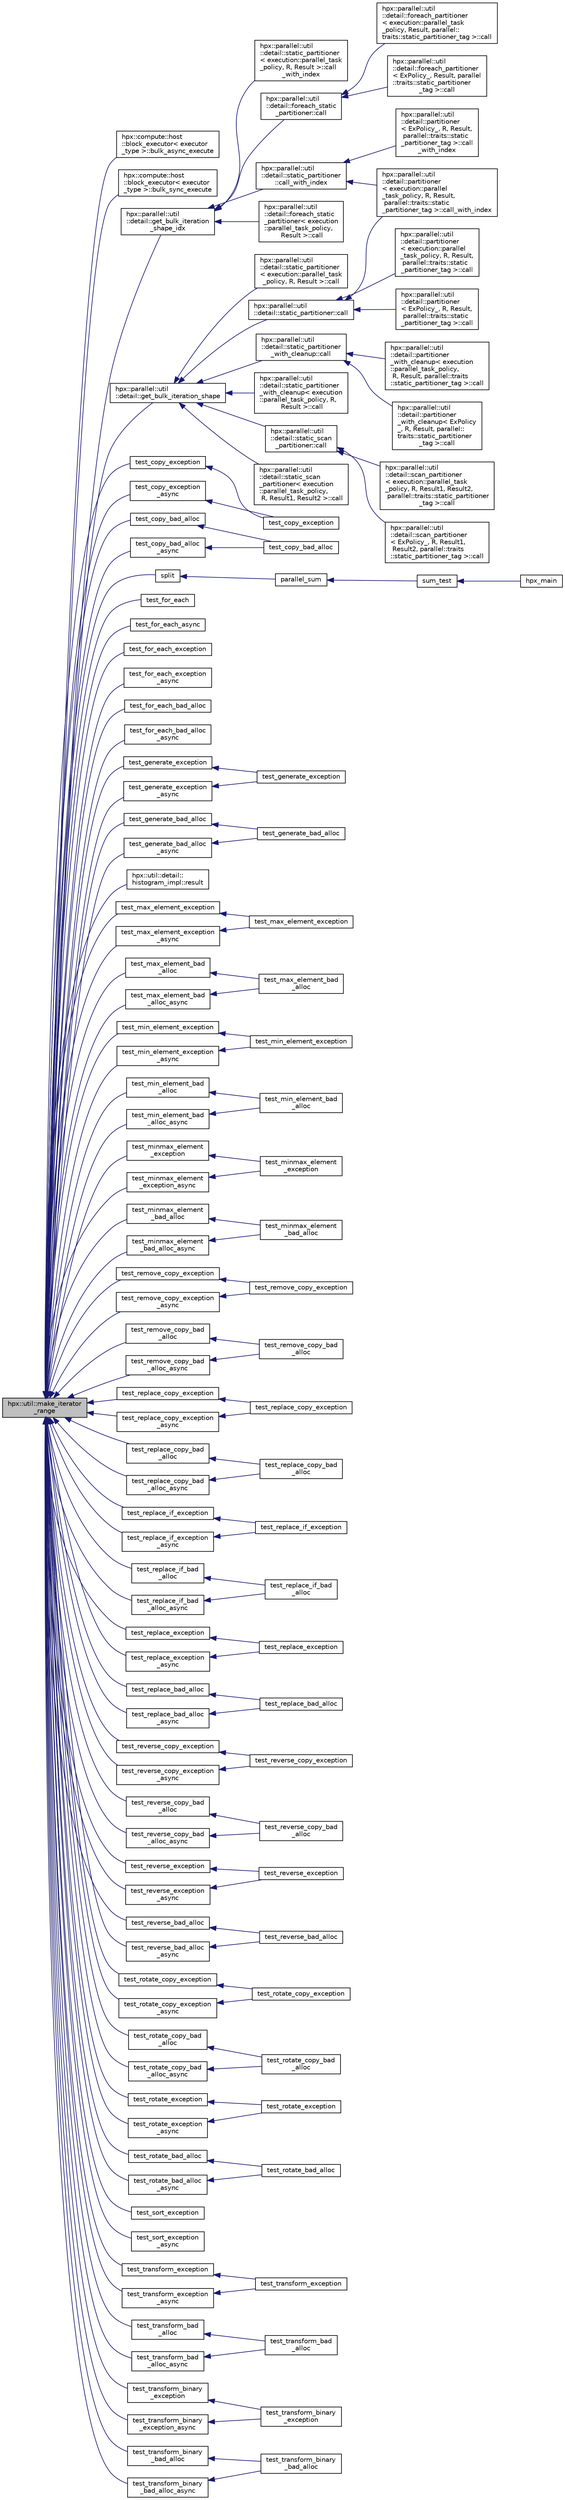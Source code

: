 digraph "hpx::util::make_iterator_range"
{
  edge [fontname="Helvetica",fontsize="10",labelfontname="Helvetica",labelfontsize="10"];
  node [fontname="Helvetica",fontsize="10",shape=record];
  rankdir="LR";
  Node5737 [label="hpx::util::make_iterator\l_range",height=0.2,width=0.4,color="black", fillcolor="grey75", style="filled", fontcolor="black"];
  Node5737 -> Node5738 [dir="back",color="midnightblue",fontsize="10",style="solid",fontname="Helvetica"];
  Node5738 [label="hpx::compute::host\l::block_executor\< executor\l_type \>::bulk_async_execute",height=0.2,width=0.4,color="black", fillcolor="white", style="filled",URL="$d5/d95/structhpx_1_1compute_1_1host_1_1block__executor.html#a8f79348c369921f679cb1b824d4b8020"];
  Node5737 -> Node5739 [dir="back",color="midnightblue",fontsize="10",style="solid",fontname="Helvetica"];
  Node5739 [label="hpx::compute::host\l::block_executor\< executor\l_type \>::bulk_sync_execute",height=0.2,width=0.4,color="black", fillcolor="white", style="filled",URL="$d5/d95/structhpx_1_1compute_1_1host_1_1block__executor.html#a9ceecc44a7152b532a3a423f97af427c"];
  Node5737 -> Node5740 [dir="back",color="midnightblue",fontsize="10",style="solid",fontname="Helvetica"];
  Node5740 [label="hpx::parallel::util\l::detail::get_bulk_iteration_shape",height=0.2,width=0.4,color="black", fillcolor="white", style="filled",URL="$db/d3e/namespacehpx_1_1parallel_1_1util_1_1detail.html#a86f73d13121a4afd334a34da6074ea24"];
  Node5740 -> Node5741 [dir="back",color="midnightblue",fontsize="10",style="solid",fontname="Helvetica"];
  Node5741 [label="hpx::parallel::util\l::detail::static_partitioner::call",height=0.2,width=0.4,color="black", fillcolor="white", style="filled",URL="$d0/d26/structhpx_1_1parallel_1_1util_1_1detail_1_1static__partitioner.html#a55606c265351f432a032ffd3f526c9f0"];
  Node5741 -> Node5742 [dir="back",color="midnightblue",fontsize="10",style="solid",fontname="Helvetica"];
  Node5742 [label="hpx::parallel::util\l::detail::partitioner\l\< ExPolicy_, R, Result,\l parallel::traits::static\l_partitioner_tag \>::call",height=0.2,width=0.4,color="black", fillcolor="white", style="filled",URL="$d9/da6/structhpx_1_1parallel_1_1util_1_1detail_1_1partitioner_3_01_ex_policy___00_01_r_00_01_result_00_f9188a728fbca94eb87dd779d6a026dd.html#a175d427f7214fb0049495e41dc2a54e1"];
  Node5741 -> Node5743 [dir="back",color="midnightblue",fontsize="10",style="solid",fontname="Helvetica"];
  Node5743 [label="hpx::parallel::util\l::detail::partitioner\l\< execution::parallel\l_task_policy, R, Result,\l parallel::traits::static\l_partitioner_tag \>::call",height=0.2,width=0.4,color="black", fillcolor="white", style="filled",URL="$d2/d63/structhpx_1_1parallel_1_1util_1_1detail_1_1partitioner_3_01execution_1_1parallel__task__policy_0969c76df517dcec21fca7bbe6c5e8dec.html#a9fc3a0dd370ba00d8094b228c71ea206"];
  Node5741 -> Node5744 [dir="back",color="midnightblue",fontsize="10",style="solid",fontname="Helvetica"];
  Node5744 [label="hpx::parallel::util\l::detail::partitioner\l\< execution::parallel\l_task_policy, R, Result,\l parallel::traits::static\l_partitioner_tag \>::call_with_index",height=0.2,width=0.4,color="black", fillcolor="white", style="filled",URL="$d2/d63/structhpx_1_1parallel_1_1util_1_1detail_1_1partitioner_3_01execution_1_1parallel__task__policy_0969c76df517dcec21fca7bbe6c5e8dec.html#ae29ad3ded2e96492f8b0d3f89630c55b"];
  Node5740 -> Node5745 [dir="back",color="midnightblue",fontsize="10",style="solid",fontname="Helvetica"];
  Node5745 [label="hpx::parallel::util\l::detail::static_partitioner\l\< execution::parallel_task\l_policy, R, Result \>::call",height=0.2,width=0.4,color="black", fillcolor="white", style="filled",URL="$df/dd6/structhpx_1_1parallel_1_1util_1_1detail_1_1static__partitioner_3_01execution_1_1parallel__task__e307c4332e9603f100a00570fb182e4c.html#a6d9e6f39a7ed61b51f4172be35f686f9"];
  Node5740 -> Node5746 [dir="back",color="midnightblue",fontsize="10",style="solid",fontname="Helvetica"];
  Node5746 [label="hpx::parallel::util\l::detail::static_partitioner\l_with_cleanup::call",height=0.2,width=0.4,color="black", fillcolor="white", style="filled",URL="$df/d7d/structhpx_1_1parallel_1_1util_1_1detail_1_1static__partitioner__with__cleanup.html#aeecd73fce300c09d9d3de28de56cd765"];
  Node5746 -> Node5747 [dir="back",color="midnightblue",fontsize="10",style="solid",fontname="Helvetica"];
  Node5747 [label="hpx::parallel::util\l::detail::partitioner\l_with_cleanup\< ExPolicy\l_, R, Result, parallel::\ltraits::static_partitioner\l_tag \>::call",height=0.2,width=0.4,color="black", fillcolor="white", style="filled",URL="$d0/d90/structhpx_1_1parallel_1_1util_1_1detail_1_1partitioner__with__cleanup_3_01_ex_policy___00_01_r_0c3e17ad3ae71a37de155a669555baeda.html#aeb9438bf721d28529588bf5af4bcddba"];
  Node5746 -> Node5748 [dir="back",color="midnightblue",fontsize="10",style="solid",fontname="Helvetica"];
  Node5748 [label="hpx::parallel::util\l::detail::partitioner\l_with_cleanup\< execution\l::parallel_task_policy,\l R, Result, parallel::traits\l::static_partitioner_tag \>::call",height=0.2,width=0.4,color="black", fillcolor="white", style="filled",URL="$d5/da7/structhpx_1_1parallel_1_1util_1_1detail_1_1partitioner__with__cleanup_3_01execution_1_1parallel_8673dcd98c12f633ab8c18b0022ea41a.html#a7b972bb926154f03e888a1b6fd127bcd"];
  Node5740 -> Node5749 [dir="back",color="midnightblue",fontsize="10",style="solid",fontname="Helvetica"];
  Node5749 [label="hpx::parallel::util\l::detail::static_partitioner\l_with_cleanup\< execution\l::parallel_task_policy, R,\l Result \>::call",height=0.2,width=0.4,color="black", fillcolor="white", style="filled",URL="$df/dd6/structhpx_1_1parallel_1_1util_1_1detail_1_1static__partitioner__with__cleanup_3_01execution_1_1pee81c4d5fba158bd787d5798cd50c2c1.html#a8ad4ccadbe61740176e6186256233fd2"];
  Node5740 -> Node5750 [dir="back",color="midnightblue",fontsize="10",style="solid",fontname="Helvetica"];
  Node5750 [label="hpx::parallel::util\l::detail::static_scan\l_partitioner::call",height=0.2,width=0.4,color="black", fillcolor="white", style="filled",URL="$d6/dba/structhpx_1_1parallel_1_1util_1_1detail_1_1static__scan__partitioner.html#a25ea6c014eef58f375a3ecbb2185ba0c"];
  Node5750 -> Node5751 [dir="back",color="midnightblue",fontsize="10",style="solid",fontname="Helvetica"];
  Node5751 [label="hpx::parallel::util\l::detail::scan_partitioner\l\< ExPolicy_, R, Result1,\l Result2, parallel::traits\l::static_partitioner_tag \>::call",height=0.2,width=0.4,color="black", fillcolor="white", style="filled",URL="$d3/dc5/structhpx_1_1parallel_1_1util_1_1detail_1_1scan__partitioner_3_01_ex_policy___00_01_r_00_01_resu8681f2069743f920fc415be5cbab4cfc.html#a81f03c80515157478188ed27de54ec14"];
  Node5750 -> Node5752 [dir="back",color="midnightblue",fontsize="10",style="solid",fontname="Helvetica"];
  Node5752 [label="hpx::parallel::util\l::detail::scan_partitioner\l\< execution::parallel_task\l_policy, R, Result1, Result2,\l parallel::traits::static_partitioner\l_tag \>::call",height=0.2,width=0.4,color="black", fillcolor="white", style="filled",URL="$dc/d0d/structhpx_1_1parallel_1_1util_1_1detail_1_1scan__partitioner_3_01execution_1_1parallel__task__po27cdc75dfa3303c868d1c8542c2a4e05.html#a668fa903a77643f2e22c7bdb3e02daee"];
  Node5740 -> Node5753 [dir="back",color="midnightblue",fontsize="10",style="solid",fontname="Helvetica"];
  Node5753 [label="hpx::parallel::util\l::detail::static_scan\l_partitioner\< execution\l::parallel_task_policy,\l R, Result1, Result2 \>::call",height=0.2,width=0.4,color="black", fillcolor="white", style="filled",URL="$de/d2e/structhpx_1_1parallel_1_1util_1_1detail_1_1static__scan__partitioner_3_01execution_1_1parallel__8e160c3c419a57c7f05e2f191722824c.html#a64299a0bd2c41bac5cd118e8ff392410"];
  Node5737 -> Node5754 [dir="back",color="midnightblue",fontsize="10",style="solid",fontname="Helvetica"];
  Node5754 [label="hpx::parallel::util\l::detail::get_bulk_iteration\l_shape_idx",height=0.2,width=0.4,color="black", fillcolor="white", style="filled",URL="$db/d3e/namespacehpx_1_1parallel_1_1util_1_1detail.html#a370c3e6a87ef9d31db12d80ae3733443"];
  Node5754 -> Node5755 [dir="back",color="midnightblue",fontsize="10",style="solid",fontname="Helvetica"];
  Node5755 [label="hpx::parallel::util\l::detail::foreach_static\l_partitioner::call",height=0.2,width=0.4,color="black", fillcolor="white", style="filled",URL="$d6/d6a/structhpx_1_1parallel_1_1util_1_1detail_1_1foreach__static__partitioner.html#adacc835452ced27726fb88e340a65546"];
  Node5755 -> Node5756 [dir="back",color="midnightblue",fontsize="10",style="solid",fontname="Helvetica"];
  Node5756 [label="hpx::parallel::util\l::detail::foreach_partitioner\l\< ExPolicy_, Result, parallel\l::traits::static_partitioner\l_tag \>::call",height=0.2,width=0.4,color="black", fillcolor="white", style="filled",URL="$db/d4c/structhpx_1_1parallel_1_1util_1_1detail_1_1foreach__partitioner_3_01_ex_policy___00_01_result_00f0905d86233521b217e190864e1ef9bf.html#aec3e49e5b0760bc3e17e7151fbb130db"];
  Node5755 -> Node5757 [dir="back",color="midnightblue",fontsize="10",style="solid",fontname="Helvetica"];
  Node5757 [label="hpx::parallel::util\l::detail::foreach_partitioner\l\< execution::parallel_task\l_policy, Result, parallel::\ltraits::static_partitioner_tag \>::call",height=0.2,width=0.4,color="black", fillcolor="white", style="filled",URL="$dc/dea/structhpx_1_1parallel_1_1util_1_1detail_1_1foreach__partitioner_3_01execution_1_1parallel__task_15c413fade2c2ea381c529c90fb01b95.html#a8231aec9aa2b550686dfb09068355222"];
  Node5754 -> Node5758 [dir="back",color="midnightblue",fontsize="10",style="solid",fontname="Helvetica"];
  Node5758 [label="hpx::parallel::util\l::detail::foreach_static\l_partitioner\< execution\l::parallel_task_policy,\l Result \>::call",height=0.2,width=0.4,color="black", fillcolor="white", style="filled",URL="$dc/d70/structhpx_1_1parallel_1_1util_1_1detail_1_1foreach__static__partitioner_3_01execution_1_1paralle8626d5c4384767c8555b9966fc809b75.html#a4879597fc0c82d45142cb561100c86f4"];
  Node5754 -> Node5759 [dir="back",color="midnightblue",fontsize="10",style="solid",fontname="Helvetica"];
  Node5759 [label="hpx::parallel::util\l::detail::static_partitioner\l::call_with_index",height=0.2,width=0.4,color="black", fillcolor="white", style="filled",URL="$d0/d26/structhpx_1_1parallel_1_1util_1_1detail_1_1static__partitioner.html#a042b7839c8ab773e61517e0d1581a02d"];
  Node5759 -> Node5760 [dir="back",color="midnightblue",fontsize="10",style="solid",fontname="Helvetica"];
  Node5760 [label="hpx::parallel::util\l::detail::partitioner\l\< ExPolicy_, R, Result,\l parallel::traits::static\l_partitioner_tag \>::call\l_with_index",height=0.2,width=0.4,color="black", fillcolor="white", style="filled",URL="$d9/da6/structhpx_1_1parallel_1_1util_1_1detail_1_1partitioner_3_01_ex_policy___00_01_r_00_01_result_00_f9188a728fbca94eb87dd779d6a026dd.html#ace9998b92da4f0f522b791aaefbe6db4"];
  Node5759 -> Node5744 [dir="back",color="midnightblue",fontsize="10",style="solid",fontname="Helvetica"];
  Node5754 -> Node5761 [dir="back",color="midnightblue",fontsize="10",style="solid",fontname="Helvetica"];
  Node5761 [label="hpx::parallel::util\l::detail::static_partitioner\l\< execution::parallel_task\l_policy, R, Result \>::call\l_with_index",height=0.2,width=0.4,color="black", fillcolor="white", style="filled",URL="$df/dd6/structhpx_1_1parallel_1_1util_1_1detail_1_1static__partitioner_3_01execution_1_1parallel__task__e307c4332e9603f100a00570fb182e4c.html#ac1f9791eef7a7d0965e568a55d384ad9"];
  Node5737 -> Node5762 [dir="back",color="midnightblue",fontsize="10",style="solid",fontname="Helvetica"];
  Node5762 [label="test_copy_exception",height=0.2,width=0.4,color="black", fillcolor="white", style="filled",URL="$d8/d92/copy__range_8cpp.html#a8ffc3bbb8c0f16b653e0f5c7cc243f21"];
  Node5762 -> Node5763 [dir="back",color="midnightblue",fontsize="10",style="solid",fontname="Helvetica"];
  Node5763 [label="test_copy_exception",height=0.2,width=0.4,color="black", fillcolor="white", style="filled",URL="$d8/d92/copy__range_8cpp.html#af7fb37549a32793d916e9bad873d5813"];
  Node5737 -> Node5764 [dir="back",color="midnightblue",fontsize="10",style="solid",fontname="Helvetica"];
  Node5764 [label="test_copy_exception\l_async",height=0.2,width=0.4,color="black", fillcolor="white", style="filled",URL="$d8/d92/copy__range_8cpp.html#a975f6058b2ad575758bb9c1b54a1c464"];
  Node5764 -> Node5763 [dir="back",color="midnightblue",fontsize="10",style="solid",fontname="Helvetica"];
  Node5737 -> Node5765 [dir="back",color="midnightblue",fontsize="10",style="solid",fontname="Helvetica"];
  Node5765 [label="test_copy_bad_alloc",height=0.2,width=0.4,color="black", fillcolor="white", style="filled",URL="$d8/d92/copy__range_8cpp.html#a4c5374392b9ae4528dc31288a3a45d20"];
  Node5765 -> Node5766 [dir="back",color="midnightblue",fontsize="10",style="solid",fontname="Helvetica"];
  Node5766 [label="test_copy_bad_alloc",height=0.2,width=0.4,color="black", fillcolor="white", style="filled",URL="$d8/d92/copy__range_8cpp.html#aedcfd9653ff5c789744b7fa97fdf2823"];
  Node5737 -> Node5767 [dir="back",color="midnightblue",fontsize="10",style="solid",fontname="Helvetica"];
  Node5767 [label="test_copy_bad_alloc\l_async",height=0.2,width=0.4,color="black", fillcolor="white", style="filled",URL="$d8/d92/copy__range_8cpp.html#aae3d66abea479b770899329ccb071715"];
  Node5767 -> Node5766 [dir="back",color="midnightblue",fontsize="10",style="solid",fontname="Helvetica"];
  Node5737 -> Node5768 [dir="back",color="midnightblue",fontsize="10",style="solid",fontname="Helvetica"];
  Node5768 [label="split",height=0.2,width=0.4,color="black", fillcolor="white", style="filled",URL="$d9/dca/created__executor_8cpp.html#a93788ea6faf31003f71a7ef49dbb0ec3"];
  Node5768 -> Node5769 [dir="back",color="midnightblue",fontsize="10",style="solid",fontname="Helvetica"];
  Node5769 [label="parallel_sum",height=0.2,width=0.4,color="black", fillcolor="white", style="filled",URL="$d9/dca/created__executor_8cpp.html#a80274c30da23d7824ffc381645cbcfeb"];
  Node5769 -> Node5770 [dir="back",color="midnightblue",fontsize="10",style="solid",fontname="Helvetica"];
  Node5770 [label="sum_test",height=0.2,width=0.4,color="black", fillcolor="white", style="filled",URL="$d9/dca/created__executor_8cpp.html#a00698497aebbb08ccb1fafc32f2e52a2"];
  Node5770 -> Node5771 [dir="back",color="midnightblue",fontsize="10",style="solid",fontname="Helvetica"];
  Node5771 [label="hpx_main",height=0.2,width=0.4,color="black", fillcolor="white", style="filled",URL="$d9/dca/created__executor_8cpp.html#a4ca51ec94fa82421fc621b58eef7b01c"];
  Node5737 -> Node5772 [dir="back",color="midnightblue",fontsize="10",style="solid",fontname="Helvetica"];
  Node5772 [label="test_for_each",height=0.2,width=0.4,color="black", fillcolor="white", style="filled",URL="$d1/da3/container__algorithms_2foreach__tests_8hpp.html#a9a7a05e9964560c9198de48f388c9129"];
  Node5737 -> Node5773 [dir="back",color="midnightblue",fontsize="10",style="solid",fontname="Helvetica"];
  Node5773 [label="test_for_each_async",height=0.2,width=0.4,color="black", fillcolor="white", style="filled",URL="$d1/da3/container__algorithms_2foreach__tests_8hpp.html#a69c5edf24498613fdeab313a0c08e59f"];
  Node5737 -> Node5774 [dir="back",color="midnightblue",fontsize="10",style="solid",fontname="Helvetica"];
  Node5774 [label="test_for_each_exception",height=0.2,width=0.4,color="black", fillcolor="white", style="filled",URL="$d1/da3/container__algorithms_2foreach__tests_8hpp.html#ad0f3c324ed615b2ca135f3e4ac3a6f20"];
  Node5737 -> Node5775 [dir="back",color="midnightblue",fontsize="10",style="solid",fontname="Helvetica"];
  Node5775 [label="test_for_each_exception\l_async",height=0.2,width=0.4,color="black", fillcolor="white", style="filled",URL="$d1/da3/container__algorithms_2foreach__tests_8hpp.html#a56b2595f60e34fe8cb238784438587e3"];
  Node5737 -> Node5776 [dir="back",color="midnightblue",fontsize="10",style="solid",fontname="Helvetica"];
  Node5776 [label="test_for_each_bad_alloc",height=0.2,width=0.4,color="black", fillcolor="white", style="filled",URL="$d1/da3/container__algorithms_2foreach__tests_8hpp.html#a7a454cda4d13457f77614f117dd35ceb"];
  Node5737 -> Node5777 [dir="back",color="midnightblue",fontsize="10",style="solid",fontname="Helvetica"];
  Node5777 [label="test_for_each_bad_alloc\l_async",height=0.2,width=0.4,color="black", fillcolor="white", style="filled",URL="$d1/da3/container__algorithms_2foreach__tests_8hpp.html#a686bc1e7a8f2a6f6f7b7915a7e078889"];
  Node5737 -> Node5778 [dir="back",color="midnightblue",fontsize="10",style="solid",fontname="Helvetica"];
  Node5778 [label="test_generate_exception",height=0.2,width=0.4,color="black", fillcolor="white", style="filled",URL="$d3/d4f/generate__range_8cpp.html#aa82ec188c84295dc58595a25b5046a35"];
  Node5778 -> Node5779 [dir="back",color="midnightblue",fontsize="10",style="solid",fontname="Helvetica"];
  Node5779 [label="test_generate_exception",height=0.2,width=0.4,color="black", fillcolor="white", style="filled",URL="$d3/d4f/generate__range_8cpp.html#a58c7f2d3388fcc0591cf78430d449156"];
  Node5737 -> Node5780 [dir="back",color="midnightblue",fontsize="10",style="solid",fontname="Helvetica"];
  Node5780 [label="test_generate_exception\l_async",height=0.2,width=0.4,color="black", fillcolor="white", style="filled",URL="$d3/d4f/generate__range_8cpp.html#abd98b9bbbbd5e1ab6b3e764723492fc8"];
  Node5780 -> Node5779 [dir="back",color="midnightblue",fontsize="10",style="solid",fontname="Helvetica"];
  Node5737 -> Node5781 [dir="back",color="midnightblue",fontsize="10",style="solid",fontname="Helvetica"];
  Node5781 [label="test_generate_bad_alloc",height=0.2,width=0.4,color="black", fillcolor="white", style="filled",URL="$d3/d4f/generate__range_8cpp.html#ab44bbc50ca526f3e66d459f6148e9be4"];
  Node5781 -> Node5782 [dir="back",color="midnightblue",fontsize="10",style="solid",fontname="Helvetica"];
  Node5782 [label="test_generate_bad_alloc",height=0.2,width=0.4,color="black", fillcolor="white", style="filled",URL="$d3/d4f/generate__range_8cpp.html#abaa09ae5104c3bb209c065c7260f2f2f"];
  Node5737 -> Node5783 [dir="back",color="midnightblue",fontsize="10",style="solid",fontname="Helvetica"];
  Node5783 [label="test_generate_bad_alloc\l_async",height=0.2,width=0.4,color="black", fillcolor="white", style="filled",URL="$d3/d4f/generate__range_8cpp.html#a335e0ec245138b5ed2658cc30c8ac46c"];
  Node5783 -> Node5782 [dir="back",color="midnightblue",fontsize="10",style="solid",fontname="Helvetica"];
  Node5737 -> Node5784 [dir="back",color="midnightblue",fontsize="10",style="solid",fontname="Helvetica"];
  Node5784 [label="hpx::util::detail::\lhistogram_impl::result",height=0.2,width=0.4,color="black", fillcolor="white", style="filled",URL="$d2/d12/structhpx_1_1util_1_1detail_1_1histogram__impl.html#a9474e8686cbbc4d962ed5f085fd3c1e8"];
  Node5737 -> Node5785 [dir="back",color="midnightblue",fontsize="10",style="solid",fontname="Helvetica"];
  Node5785 [label="test_max_element_exception",height=0.2,width=0.4,color="black", fillcolor="white", style="filled",URL="$d2/de4/max__element__range_8cpp.html#aaaacdfed9386dd8374aec16ef5565fab"];
  Node5785 -> Node5786 [dir="back",color="midnightblue",fontsize="10",style="solid",fontname="Helvetica"];
  Node5786 [label="test_max_element_exception",height=0.2,width=0.4,color="black", fillcolor="white", style="filled",URL="$d2/de4/max__element__range_8cpp.html#a2e2091dec7650a985ec02686ef7dd4dc"];
  Node5737 -> Node5787 [dir="back",color="midnightblue",fontsize="10",style="solid",fontname="Helvetica"];
  Node5787 [label="test_max_element_exception\l_async",height=0.2,width=0.4,color="black", fillcolor="white", style="filled",URL="$d2/de4/max__element__range_8cpp.html#a8b8640289c27b9e56feb9ac6656061da"];
  Node5787 -> Node5786 [dir="back",color="midnightblue",fontsize="10",style="solid",fontname="Helvetica"];
  Node5737 -> Node5788 [dir="back",color="midnightblue",fontsize="10",style="solid",fontname="Helvetica"];
  Node5788 [label="test_max_element_bad\l_alloc",height=0.2,width=0.4,color="black", fillcolor="white", style="filled",URL="$d2/de4/max__element__range_8cpp.html#abc03a44acd08b719fed3b62dff8317c9"];
  Node5788 -> Node5789 [dir="back",color="midnightblue",fontsize="10",style="solid",fontname="Helvetica"];
  Node5789 [label="test_max_element_bad\l_alloc",height=0.2,width=0.4,color="black", fillcolor="white", style="filled",URL="$d2/de4/max__element__range_8cpp.html#a1662e63af03153f8a0bdcf2052a4219e"];
  Node5737 -> Node5790 [dir="back",color="midnightblue",fontsize="10",style="solid",fontname="Helvetica"];
  Node5790 [label="test_max_element_bad\l_alloc_async",height=0.2,width=0.4,color="black", fillcolor="white", style="filled",URL="$d2/de4/max__element__range_8cpp.html#a5eba34dbe62d9eb659bfbb04d703ef57"];
  Node5790 -> Node5789 [dir="back",color="midnightblue",fontsize="10",style="solid",fontname="Helvetica"];
  Node5737 -> Node5791 [dir="back",color="midnightblue",fontsize="10",style="solid",fontname="Helvetica"];
  Node5791 [label="test_min_element_exception",height=0.2,width=0.4,color="black", fillcolor="white", style="filled",URL="$da/d24/min__element__range_8cpp.html#add73b64a1f6f62cac842727ee1e14e7a"];
  Node5791 -> Node5792 [dir="back",color="midnightblue",fontsize="10",style="solid",fontname="Helvetica"];
  Node5792 [label="test_min_element_exception",height=0.2,width=0.4,color="black", fillcolor="white", style="filled",URL="$da/d24/min__element__range_8cpp.html#a17bc218b988d61f5b271af90e7ba8fca"];
  Node5737 -> Node5793 [dir="back",color="midnightblue",fontsize="10",style="solid",fontname="Helvetica"];
  Node5793 [label="test_min_element_exception\l_async",height=0.2,width=0.4,color="black", fillcolor="white", style="filled",URL="$da/d24/min__element__range_8cpp.html#a1c9e82864dcb121b9f75ba2dd536d07b"];
  Node5793 -> Node5792 [dir="back",color="midnightblue",fontsize="10",style="solid",fontname="Helvetica"];
  Node5737 -> Node5794 [dir="back",color="midnightblue",fontsize="10",style="solid",fontname="Helvetica"];
  Node5794 [label="test_min_element_bad\l_alloc",height=0.2,width=0.4,color="black", fillcolor="white", style="filled",URL="$da/d24/min__element__range_8cpp.html#a2186639790406b9588796b99f1deaf93"];
  Node5794 -> Node5795 [dir="back",color="midnightblue",fontsize="10",style="solid",fontname="Helvetica"];
  Node5795 [label="test_min_element_bad\l_alloc",height=0.2,width=0.4,color="black", fillcolor="white", style="filled",URL="$da/d24/min__element__range_8cpp.html#a9840ad53b3658443caaa9011f7c968cd"];
  Node5737 -> Node5796 [dir="back",color="midnightblue",fontsize="10",style="solid",fontname="Helvetica"];
  Node5796 [label="test_min_element_bad\l_alloc_async",height=0.2,width=0.4,color="black", fillcolor="white", style="filled",URL="$da/d24/min__element__range_8cpp.html#a6ee3d9a9bed4a4ee160b384eec0448ff"];
  Node5796 -> Node5795 [dir="back",color="midnightblue",fontsize="10",style="solid",fontname="Helvetica"];
  Node5737 -> Node5797 [dir="back",color="midnightblue",fontsize="10",style="solid",fontname="Helvetica"];
  Node5797 [label="test_minmax_element\l_exception",height=0.2,width=0.4,color="black", fillcolor="white", style="filled",URL="$d4/d1d/minmax__element__range_8cpp.html#a6c554240d1921890089d85a6b2531b8d"];
  Node5797 -> Node5798 [dir="back",color="midnightblue",fontsize="10",style="solid",fontname="Helvetica"];
  Node5798 [label="test_minmax_element\l_exception",height=0.2,width=0.4,color="black", fillcolor="white", style="filled",URL="$d4/d1d/minmax__element__range_8cpp.html#ad43fe08356dc1546eaa615109f787b3e"];
  Node5737 -> Node5799 [dir="back",color="midnightblue",fontsize="10",style="solid",fontname="Helvetica"];
  Node5799 [label="test_minmax_element\l_exception_async",height=0.2,width=0.4,color="black", fillcolor="white", style="filled",URL="$d4/d1d/minmax__element__range_8cpp.html#a5873caab4d72b78be1cdeecf7df5b204"];
  Node5799 -> Node5798 [dir="back",color="midnightblue",fontsize="10",style="solid",fontname="Helvetica"];
  Node5737 -> Node5800 [dir="back",color="midnightblue",fontsize="10",style="solid",fontname="Helvetica"];
  Node5800 [label="test_minmax_element\l_bad_alloc",height=0.2,width=0.4,color="black", fillcolor="white", style="filled",URL="$d4/d1d/minmax__element__range_8cpp.html#a4675e9cffc8e02bf604e200238802d9b"];
  Node5800 -> Node5801 [dir="back",color="midnightblue",fontsize="10",style="solid",fontname="Helvetica"];
  Node5801 [label="test_minmax_element\l_bad_alloc",height=0.2,width=0.4,color="black", fillcolor="white", style="filled",URL="$d4/d1d/minmax__element__range_8cpp.html#a2cbe410312a8596fc6664724577c2516"];
  Node5737 -> Node5802 [dir="back",color="midnightblue",fontsize="10",style="solid",fontname="Helvetica"];
  Node5802 [label="test_minmax_element\l_bad_alloc_async",height=0.2,width=0.4,color="black", fillcolor="white", style="filled",URL="$d4/d1d/minmax__element__range_8cpp.html#a3cacfaf7ae6e93d1f75f35ef8fc796c9"];
  Node5802 -> Node5801 [dir="back",color="midnightblue",fontsize="10",style="solid",fontname="Helvetica"];
  Node5737 -> Node5803 [dir="back",color="midnightblue",fontsize="10",style="solid",fontname="Helvetica"];
  Node5803 [label="test_remove_copy_exception",height=0.2,width=0.4,color="black", fillcolor="white", style="filled",URL="$dd/d90/remove__copy__range_8cpp.html#ade161dbac4da456366fdd180ef4fd9fe"];
  Node5803 -> Node5804 [dir="back",color="midnightblue",fontsize="10",style="solid",fontname="Helvetica"];
  Node5804 [label="test_remove_copy_exception",height=0.2,width=0.4,color="black", fillcolor="white", style="filled",URL="$dd/d90/remove__copy__range_8cpp.html#adefefa808aba9dcfc42bd88c00617e40"];
  Node5737 -> Node5805 [dir="back",color="midnightblue",fontsize="10",style="solid",fontname="Helvetica"];
  Node5805 [label="test_remove_copy_exception\l_async",height=0.2,width=0.4,color="black", fillcolor="white", style="filled",URL="$dd/d90/remove__copy__range_8cpp.html#aca460447abac0ed13793413af4c94916"];
  Node5805 -> Node5804 [dir="back",color="midnightblue",fontsize="10",style="solid",fontname="Helvetica"];
  Node5737 -> Node5806 [dir="back",color="midnightblue",fontsize="10",style="solid",fontname="Helvetica"];
  Node5806 [label="test_remove_copy_bad\l_alloc",height=0.2,width=0.4,color="black", fillcolor="white", style="filled",URL="$dd/d90/remove__copy__range_8cpp.html#a2a045a3436f9006dbc87b5d1fb754b04"];
  Node5806 -> Node5807 [dir="back",color="midnightblue",fontsize="10",style="solid",fontname="Helvetica"];
  Node5807 [label="test_remove_copy_bad\l_alloc",height=0.2,width=0.4,color="black", fillcolor="white", style="filled",URL="$dd/d90/remove__copy__range_8cpp.html#aaa5d6a576869de83052da72e204cca4e"];
  Node5737 -> Node5808 [dir="back",color="midnightblue",fontsize="10",style="solid",fontname="Helvetica"];
  Node5808 [label="test_remove_copy_bad\l_alloc_async",height=0.2,width=0.4,color="black", fillcolor="white", style="filled",URL="$dd/d90/remove__copy__range_8cpp.html#afcb455fc3dc494aa9459bb0666d7244f"];
  Node5808 -> Node5807 [dir="back",color="midnightblue",fontsize="10",style="solid",fontname="Helvetica"];
  Node5737 -> Node5809 [dir="back",color="midnightblue",fontsize="10",style="solid",fontname="Helvetica"];
  Node5809 [label="test_replace_copy_exception",height=0.2,width=0.4,color="black", fillcolor="white", style="filled",URL="$d9/def/replace__copy__range_8cpp.html#a032fc60b73afe2d16ed8f2a2262589bd"];
  Node5809 -> Node5810 [dir="back",color="midnightblue",fontsize="10",style="solid",fontname="Helvetica"];
  Node5810 [label="test_replace_copy_exception",height=0.2,width=0.4,color="black", fillcolor="white", style="filled",URL="$d9/def/replace__copy__range_8cpp.html#abb1d6ba724cd2fdebb17aee271be0d77"];
  Node5737 -> Node5811 [dir="back",color="midnightblue",fontsize="10",style="solid",fontname="Helvetica"];
  Node5811 [label="test_replace_copy_exception\l_async",height=0.2,width=0.4,color="black", fillcolor="white", style="filled",URL="$d9/def/replace__copy__range_8cpp.html#a9db729b32161bca1230b60b058919f61"];
  Node5811 -> Node5810 [dir="back",color="midnightblue",fontsize="10",style="solid",fontname="Helvetica"];
  Node5737 -> Node5812 [dir="back",color="midnightblue",fontsize="10",style="solid",fontname="Helvetica"];
  Node5812 [label="test_replace_copy_bad\l_alloc",height=0.2,width=0.4,color="black", fillcolor="white", style="filled",URL="$d9/def/replace__copy__range_8cpp.html#ab15aabac8a50a619a5bc5ece392e5d00"];
  Node5812 -> Node5813 [dir="back",color="midnightblue",fontsize="10",style="solid",fontname="Helvetica"];
  Node5813 [label="test_replace_copy_bad\l_alloc",height=0.2,width=0.4,color="black", fillcolor="white", style="filled",URL="$d9/def/replace__copy__range_8cpp.html#a77dfd83429a8c803ddbdf2d75e1b648d"];
  Node5737 -> Node5814 [dir="back",color="midnightblue",fontsize="10",style="solid",fontname="Helvetica"];
  Node5814 [label="test_replace_copy_bad\l_alloc_async",height=0.2,width=0.4,color="black", fillcolor="white", style="filled",URL="$d9/def/replace__copy__range_8cpp.html#af27ca37d14f1c211170f0c898f8f94c7"];
  Node5814 -> Node5813 [dir="back",color="midnightblue",fontsize="10",style="solid",fontname="Helvetica"];
  Node5737 -> Node5815 [dir="back",color="midnightblue",fontsize="10",style="solid",fontname="Helvetica"];
  Node5815 [label="test_replace_if_exception",height=0.2,width=0.4,color="black", fillcolor="white", style="filled",URL="$df/d8d/replace__if__range_8cpp.html#a21dc885ae48f157cd8da5294c13b33d9"];
  Node5815 -> Node5816 [dir="back",color="midnightblue",fontsize="10",style="solid",fontname="Helvetica"];
  Node5816 [label="test_replace_if_exception",height=0.2,width=0.4,color="black", fillcolor="white", style="filled",URL="$df/d8d/replace__if__range_8cpp.html#a88681ca42520f07c21d182f3318af761"];
  Node5737 -> Node5817 [dir="back",color="midnightblue",fontsize="10",style="solid",fontname="Helvetica"];
  Node5817 [label="test_replace_if_exception\l_async",height=0.2,width=0.4,color="black", fillcolor="white", style="filled",URL="$df/d8d/replace__if__range_8cpp.html#a8b54664c8ffea32873fc088c1a540f89"];
  Node5817 -> Node5816 [dir="back",color="midnightblue",fontsize="10",style="solid",fontname="Helvetica"];
  Node5737 -> Node5818 [dir="back",color="midnightblue",fontsize="10",style="solid",fontname="Helvetica"];
  Node5818 [label="test_replace_if_bad\l_alloc",height=0.2,width=0.4,color="black", fillcolor="white", style="filled",URL="$df/d8d/replace__if__range_8cpp.html#ac5ae184e493b34fa6a9f8baba1229ae9"];
  Node5818 -> Node5819 [dir="back",color="midnightblue",fontsize="10",style="solid",fontname="Helvetica"];
  Node5819 [label="test_replace_if_bad\l_alloc",height=0.2,width=0.4,color="black", fillcolor="white", style="filled",URL="$df/d8d/replace__if__range_8cpp.html#a10f692360d276b91e7b2eb612eae1298"];
  Node5737 -> Node5820 [dir="back",color="midnightblue",fontsize="10",style="solid",fontname="Helvetica"];
  Node5820 [label="test_replace_if_bad\l_alloc_async",height=0.2,width=0.4,color="black", fillcolor="white", style="filled",URL="$df/d8d/replace__if__range_8cpp.html#abfde5c989a8af78a98c0007fe8dd973f"];
  Node5820 -> Node5819 [dir="back",color="midnightblue",fontsize="10",style="solid",fontname="Helvetica"];
  Node5737 -> Node5821 [dir="back",color="midnightblue",fontsize="10",style="solid",fontname="Helvetica"];
  Node5821 [label="test_replace_exception",height=0.2,width=0.4,color="black", fillcolor="white", style="filled",URL="$d8/de4/replace__range_8cpp.html#ac315fb1f365d3ad52cb1e09dedb8ad32"];
  Node5821 -> Node5822 [dir="back",color="midnightblue",fontsize="10",style="solid",fontname="Helvetica"];
  Node5822 [label="test_replace_exception",height=0.2,width=0.4,color="black", fillcolor="white", style="filled",URL="$d8/de4/replace__range_8cpp.html#a1ba804cf78e58ffbb7ebac80fd84347e"];
  Node5737 -> Node5823 [dir="back",color="midnightblue",fontsize="10",style="solid",fontname="Helvetica"];
  Node5823 [label="test_replace_exception\l_async",height=0.2,width=0.4,color="black", fillcolor="white", style="filled",URL="$d8/de4/replace__range_8cpp.html#a27d728d6290836785411ef069e61184c"];
  Node5823 -> Node5822 [dir="back",color="midnightblue",fontsize="10",style="solid",fontname="Helvetica"];
  Node5737 -> Node5824 [dir="back",color="midnightblue",fontsize="10",style="solid",fontname="Helvetica"];
  Node5824 [label="test_replace_bad_alloc",height=0.2,width=0.4,color="black", fillcolor="white", style="filled",URL="$d8/de4/replace__range_8cpp.html#a7e36784ec0be04c03017186724b8e963"];
  Node5824 -> Node5825 [dir="back",color="midnightblue",fontsize="10",style="solid",fontname="Helvetica"];
  Node5825 [label="test_replace_bad_alloc",height=0.2,width=0.4,color="black", fillcolor="white", style="filled",URL="$d8/de4/replace__range_8cpp.html#afaa6579bf533f0acbe3b61c0a49aed00"];
  Node5737 -> Node5826 [dir="back",color="midnightblue",fontsize="10",style="solid",fontname="Helvetica"];
  Node5826 [label="test_replace_bad_alloc\l_async",height=0.2,width=0.4,color="black", fillcolor="white", style="filled",URL="$d8/de4/replace__range_8cpp.html#a167f0351346a57c67940c94bde1dd21e"];
  Node5826 -> Node5825 [dir="back",color="midnightblue",fontsize="10",style="solid",fontname="Helvetica"];
  Node5737 -> Node5827 [dir="back",color="midnightblue",fontsize="10",style="solid",fontname="Helvetica"];
  Node5827 [label="test_reverse_copy_exception",height=0.2,width=0.4,color="black", fillcolor="white", style="filled",URL="$dc/d43/reverse__copy__range_8cpp.html#a3d1d0bceabb8a0f8b1454238ce779030"];
  Node5827 -> Node5828 [dir="back",color="midnightblue",fontsize="10",style="solid",fontname="Helvetica"];
  Node5828 [label="test_reverse_copy_exception",height=0.2,width=0.4,color="black", fillcolor="white", style="filled",URL="$dc/d43/reverse__copy__range_8cpp.html#a563b22c192c4389dad0b22192dd4de60"];
  Node5737 -> Node5829 [dir="back",color="midnightblue",fontsize="10",style="solid",fontname="Helvetica"];
  Node5829 [label="test_reverse_copy_exception\l_async",height=0.2,width=0.4,color="black", fillcolor="white", style="filled",URL="$dc/d43/reverse__copy__range_8cpp.html#a67d2499ce36817f3f37fe9785d58fc2a"];
  Node5829 -> Node5828 [dir="back",color="midnightblue",fontsize="10",style="solid",fontname="Helvetica"];
  Node5737 -> Node5830 [dir="back",color="midnightblue",fontsize="10",style="solid",fontname="Helvetica"];
  Node5830 [label="test_reverse_copy_bad\l_alloc",height=0.2,width=0.4,color="black", fillcolor="white", style="filled",URL="$dc/d43/reverse__copy__range_8cpp.html#a5e0f1ea679e1730c0276cc2618bc7d8a"];
  Node5830 -> Node5831 [dir="back",color="midnightblue",fontsize="10",style="solid",fontname="Helvetica"];
  Node5831 [label="test_reverse_copy_bad\l_alloc",height=0.2,width=0.4,color="black", fillcolor="white", style="filled",URL="$dc/d43/reverse__copy__range_8cpp.html#a36746566d12932bde32bca60095aaeec"];
  Node5737 -> Node5832 [dir="back",color="midnightblue",fontsize="10",style="solid",fontname="Helvetica"];
  Node5832 [label="test_reverse_copy_bad\l_alloc_async",height=0.2,width=0.4,color="black", fillcolor="white", style="filled",URL="$dc/d43/reverse__copy__range_8cpp.html#afc1dce97562958418be0245a75b13394"];
  Node5832 -> Node5831 [dir="back",color="midnightblue",fontsize="10",style="solid",fontname="Helvetica"];
  Node5737 -> Node5833 [dir="back",color="midnightblue",fontsize="10",style="solid",fontname="Helvetica"];
  Node5833 [label="test_reverse_exception",height=0.2,width=0.4,color="black", fillcolor="white", style="filled",URL="$df/de9/reverse__range_8cpp.html#a3fc488f688ffcc2638e75651d05ce0a1"];
  Node5833 -> Node5834 [dir="back",color="midnightblue",fontsize="10",style="solid",fontname="Helvetica"];
  Node5834 [label="test_reverse_exception",height=0.2,width=0.4,color="black", fillcolor="white", style="filled",URL="$df/de9/reverse__range_8cpp.html#aa2d8d81dddb303261c7e261a04af58e8"];
  Node5737 -> Node5835 [dir="back",color="midnightblue",fontsize="10",style="solid",fontname="Helvetica"];
  Node5835 [label="test_reverse_exception\l_async",height=0.2,width=0.4,color="black", fillcolor="white", style="filled",URL="$df/de9/reverse__range_8cpp.html#aa1ef542757feafa7771fd3a91fad9ec3"];
  Node5835 -> Node5834 [dir="back",color="midnightblue",fontsize="10",style="solid",fontname="Helvetica"];
  Node5737 -> Node5836 [dir="back",color="midnightblue",fontsize="10",style="solid",fontname="Helvetica"];
  Node5836 [label="test_reverse_bad_alloc",height=0.2,width=0.4,color="black", fillcolor="white", style="filled",URL="$df/de9/reverse__range_8cpp.html#a40fe535807d02cbe5ca07115a9136645"];
  Node5836 -> Node5837 [dir="back",color="midnightblue",fontsize="10",style="solid",fontname="Helvetica"];
  Node5837 [label="test_reverse_bad_alloc",height=0.2,width=0.4,color="black", fillcolor="white", style="filled",URL="$df/de9/reverse__range_8cpp.html#ab4e1a7ce9674bb5cf3ffcc0f43d8f0df"];
  Node5737 -> Node5838 [dir="back",color="midnightblue",fontsize="10",style="solid",fontname="Helvetica"];
  Node5838 [label="test_reverse_bad_alloc\l_async",height=0.2,width=0.4,color="black", fillcolor="white", style="filled",URL="$df/de9/reverse__range_8cpp.html#ae0154bff33a98454ffa3b43769b3947c"];
  Node5838 -> Node5837 [dir="back",color="midnightblue",fontsize="10",style="solid",fontname="Helvetica"];
  Node5737 -> Node5839 [dir="back",color="midnightblue",fontsize="10",style="solid",fontname="Helvetica"];
  Node5839 [label="test_rotate_copy_exception",height=0.2,width=0.4,color="black", fillcolor="white", style="filled",URL="$df/d8b/rotate__copy__range_8cpp.html#aabbb58f4b32547638604c8b9791053e1"];
  Node5839 -> Node5840 [dir="back",color="midnightblue",fontsize="10",style="solid",fontname="Helvetica"];
  Node5840 [label="test_rotate_copy_exception",height=0.2,width=0.4,color="black", fillcolor="white", style="filled",URL="$df/d8b/rotate__copy__range_8cpp.html#abb1b030aece43e4f7704f752bae33adb"];
  Node5737 -> Node5841 [dir="back",color="midnightblue",fontsize="10",style="solid",fontname="Helvetica"];
  Node5841 [label="test_rotate_copy_exception\l_async",height=0.2,width=0.4,color="black", fillcolor="white", style="filled",URL="$df/d8b/rotate__copy__range_8cpp.html#a30302ad5162315a5597bf37a4adf3bc2"];
  Node5841 -> Node5840 [dir="back",color="midnightblue",fontsize="10",style="solid",fontname="Helvetica"];
  Node5737 -> Node5842 [dir="back",color="midnightblue",fontsize="10",style="solid",fontname="Helvetica"];
  Node5842 [label="test_rotate_copy_bad\l_alloc",height=0.2,width=0.4,color="black", fillcolor="white", style="filled",URL="$df/d8b/rotate__copy__range_8cpp.html#a861dc1951d92e6100f2f6aceea3ae857"];
  Node5842 -> Node5843 [dir="back",color="midnightblue",fontsize="10",style="solid",fontname="Helvetica"];
  Node5843 [label="test_rotate_copy_bad\l_alloc",height=0.2,width=0.4,color="black", fillcolor="white", style="filled",URL="$df/d8b/rotate__copy__range_8cpp.html#aed6148c7a15105ad82cb8f58597a9d3a"];
  Node5737 -> Node5844 [dir="back",color="midnightblue",fontsize="10",style="solid",fontname="Helvetica"];
  Node5844 [label="test_rotate_copy_bad\l_alloc_async",height=0.2,width=0.4,color="black", fillcolor="white", style="filled",URL="$df/d8b/rotate__copy__range_8cpp.html#a5c95e4e4e433977e95d88b18686c314f"];
  Node5844 -> Node5843 [dir="back",color="midnightblue",fontsize="10",style="solid",fontname="Helvetica"];
  Node5737 -> Node5845 [dir="back",color="midnightblue",fontsize="10",style="solid",fontname="Helvetica"];
  Node5845 [label="test_rotate_exception",height=0.2,width=0.4,color="black", fillcolor="white", style="filled",URL="$d5/d40/rotate__range_8cpp.html#a84f60bd76e1e8fe9ecce9b0b1ae38bea"];
  Node5845 -> Node5846 [dir="back",color="midnightblue",fontsize="10",style="solid",fontname="Helvetica"];
  Node5846 [label="test_rotate_exception",height=0.2,width=0.4,color="black", fillcolor="white", style="filled",URL="$d5/d40/rotate__range_8cpp.html#aa448ed0e1a24642b5baaa5bb029abfc1"];
  Node5737 -> Node5847 [dir="back",color="midnightblue",fontsize="10",style="solid",fontname="Helvetica"];
  Node5847 [label="test_rotate_exception\l_async",height=0.2,width=0.4,color="black", fillcolor="white", style="filled",URL="$d5/d40/rotate__range_8cpp.html#a472f3593addc133bd849ff486e2a4e9a"];
  Node5847 -> Node5846 [dir="back",color="midnightblue",fontsize="10",style="solid",fontname="Helvetica"];
  Node5737 -> Node5848 [dir="back",color="midnightblue",fontsize="10",style="solid",fontname="Helvetica"];
  Node5848 [label="test_rotate_bad_alloc",height=0.2,width=0.4,color="black", fillcolor="white", style="filled",URL="$d5/d40/rotate__range_8cpp.html#ae74a2766c7d66fa2c13743d2d7b75fa9"];
  Node5848 -> Node5849 [dir="back",color="midnightblue",fontsize="10",style="solid",fontname="Helvetica"];
  Node5849 [label="test_rotate_bad_alloc",height=0.2,width=0.4,color="black", fillcolor="white", style="filled",URL="$d5/d40/rotate__range_8cpp.html#a6945fe3952a002c1c4536cb98882a9bf"];
  Node5737 -> Node5850 [dir="back",color="midnightblue",fontsize="10",style="solid",fontname="Helvetica"];
  Node5850 [label="test_rotate_bad_alloc\l_async",height=0.2,width=0.4,color="black", fillcolor="white", style="filled",URL="$d5/d40/rotate__range_8cpp.html#a02745132ec799d5c6af870c3350a7454"];
  Node5850 -> Node5849 [dir="back",color="midnightblue",fontsize="10",style="solid",fontname="Helvetica"];
  Node5737 -> Node5851 [dir="back",color="midnightblue",fontsize="10",style="solid",fontname="Helvetica"];
  Node5851 [label="test_sort_exception",height=0.2,width=0.4,color="black", fillcolor="white", style="filled",URL="$df/d52/sort__range__tests_8hpp.html#aae163a7ad9beb8083ffd5e80bb6a0d0b"];
  Node5737 -> Node5852 [dir="back",color="midnightblue",fontsize="10",style="solid",fontname="Helvetica"];
  Node5852 [label="test_sort_exception\l_async",height=0.2,width=0.4,color="black", fillcolor="white", style="filled",URL="$df/d52/sort__range__tests_8hpp.html#afdf2470e718f1a267cbe48f0bc8b6982"];
  Node5737 -> Node5853 [dir="back",color="midnightblue",fontsize="10",style="solid",fontname="Helvetica"];
  Node5853 [label="test_transform_exception",height=0.2,width=0.4,color="black", fillcolor="white", style="filled",URL="$de/dba/transform__range_8cpp.html#abd0db7fc45e567f151aba323f465cee8"];
  Node5853 -> Node5854 [dir="back",color="midnightblue",fontsize="10",style="solid",fontname="Helvetica"];
  Node5854 [label="test_transform_exception",height=0.2,width=0.4,color="black", fillcolor="white", style="filled",URL="$de/dba/transform__range_8cpp.html#af56cb14994f1d0a7e84803a6454e75b7"];
  Node5737 -> Node5855 [dir="back",color="midnightblue",fontsize="10",style="solid",fontname="Helvetica"];
  Node5855 [label="test_transform_exception\l_async",height=0.2,width=0.4,color="black", fillcolor="white", style="filled",URL="$de/dba/transform__range_8cpp.html#ae581c0c0710fc505dc66b80c3a859d6b"];
  Node5855 -> Node5854 [dir="back",color="midnightblue",fontsize="10",style="solid",fontname="Helvetica"];
  Node5737 -> Node5856 [dir="back",color="midnightblue",fontsize="10",style="solid",fontname="Helvetica"];
  Node5856 [label="test_transform_bad\l_alloc",height=0.2,width=0.4,color="black", fillcolor="white", style="filled",URL="$de/dba/transform__range_8cpp.html#a8f858da9ea652b719e178c5f42bdabce"];
  Node5856 -> Node5857 [dir="back",color="midnightblue",fontsize="10",style="solid",fontname="Helvetica"];
  Node5857 [label="test_transform_bad\l_alloc",height=0.2,width=0.4,color="black", fillcolor="white", style="filled",URL="$de/dba/transform__range_8cpp.html#a3a70b157cc5cd0a96c78fd2ecbf5b2a3"];
  Node5737 -> Node5858 [dir="back",color="midnightblue",fontsize="10",style="solid",fontname="Helvetica"];
  Node5858 [label="test_transform_bad\l_alloc_async",height=0.2,width=0.4,color="black", fillcolor="white", style="filled",URL="$de/dba/transform__range_8cpp.html#afc702e09c65ae1bae6fe0714d7c516be"];
  Node5858 -> Node5857 [dir="back",color="midnightblue",fontsize="10",style="solid",fontname="Helvetica"];
  Node5737 -> Node5859 [dir="back",color="midnightblue",fontsize="10",style="solid",fontname="Helvetica"];
  Node5859 [label="test_transform_binary\l_exception",height=0.2,width=0.4,color="black", fillcolor="white", style="filled",URL="$df/d17/transform__range__binary_8cpp.html#aaab68a59f8dc65ff9a68367a6c5858ac"];
  Node5859 -> Node5860 [dir="back",color="midnightblue",fontsize="10",style="solid",fontname="Helvetica"];
  Node5860 [label="test_transform_binary\l_exception",height=0.2,width=0.4,color="black", fillcolor="white", style="filled",URL="$df/d17/transform__range__binary_8cpp.html#a883485ae50e600af64429728461b7409"];
  Node5737 -> Node5861 [dir="back",color="midnightblue",fontsize="10",style="solid",fontname="Helvetica"];
  Node5861 [label="test_transform_binary\l_exception_async",height=0.2,width=0.4,color="black", fillcolor="white", style="filled",URL="$df/d17/transform__range__binary_8cpp.html#a2d374c18df4b1fd534c62e362b3a748c"];
  Node5861 -> Node5860 [dir="back",color="midnightblue",fontsize="10",style="solid",fontname="Helvetica"];
  Node5737 -> Node5862 [dir="back",color="midnightblue",fontsize="10",style="solid",fontname="Helvetica"];
  Node5862 [label="test_transform_binary\l_bad_alloc",height=0.2,width=0.4,color="black", fillcolor="white", style="filled",URL="$df/d17/transform__range__binary_8cpp.html#a810a3a7a59ddcc5f962629cf6d84103b"];
  Node5862 -> Node5863 [dir="back",color="midnightblue",fontsize="10",style="solid",fontname="Helvetica"];
  Node5863 [label="test_transform_binary\l_bad_alloc",height=0.2,width=0.4,color="black", fillcolor="white", style="filled",URL="$df/d17/transform__range__binary_8cpp.html#a0a9837d515219604addd769245e94304"];
  Node5737 -> Node5864 [dir="back",color="midnightblue",fontsize="10",style="solid",fontname="Helvetica"];
  Node5864 [label="test_transform_binary\l_bad_alloc_async",height=0.2,width=0.4,color="black", fillcolor="white", style="filled",URL="$df/d17/transform__range__binary_8cpp.html#ae577d83046bfc6e55ca16d10dd0cf2e6"];
  Node5864 -> Node5863 [dir="back",color="midnightblue",fontsize="10",style="solid",fontname="Helvetica"];
}
